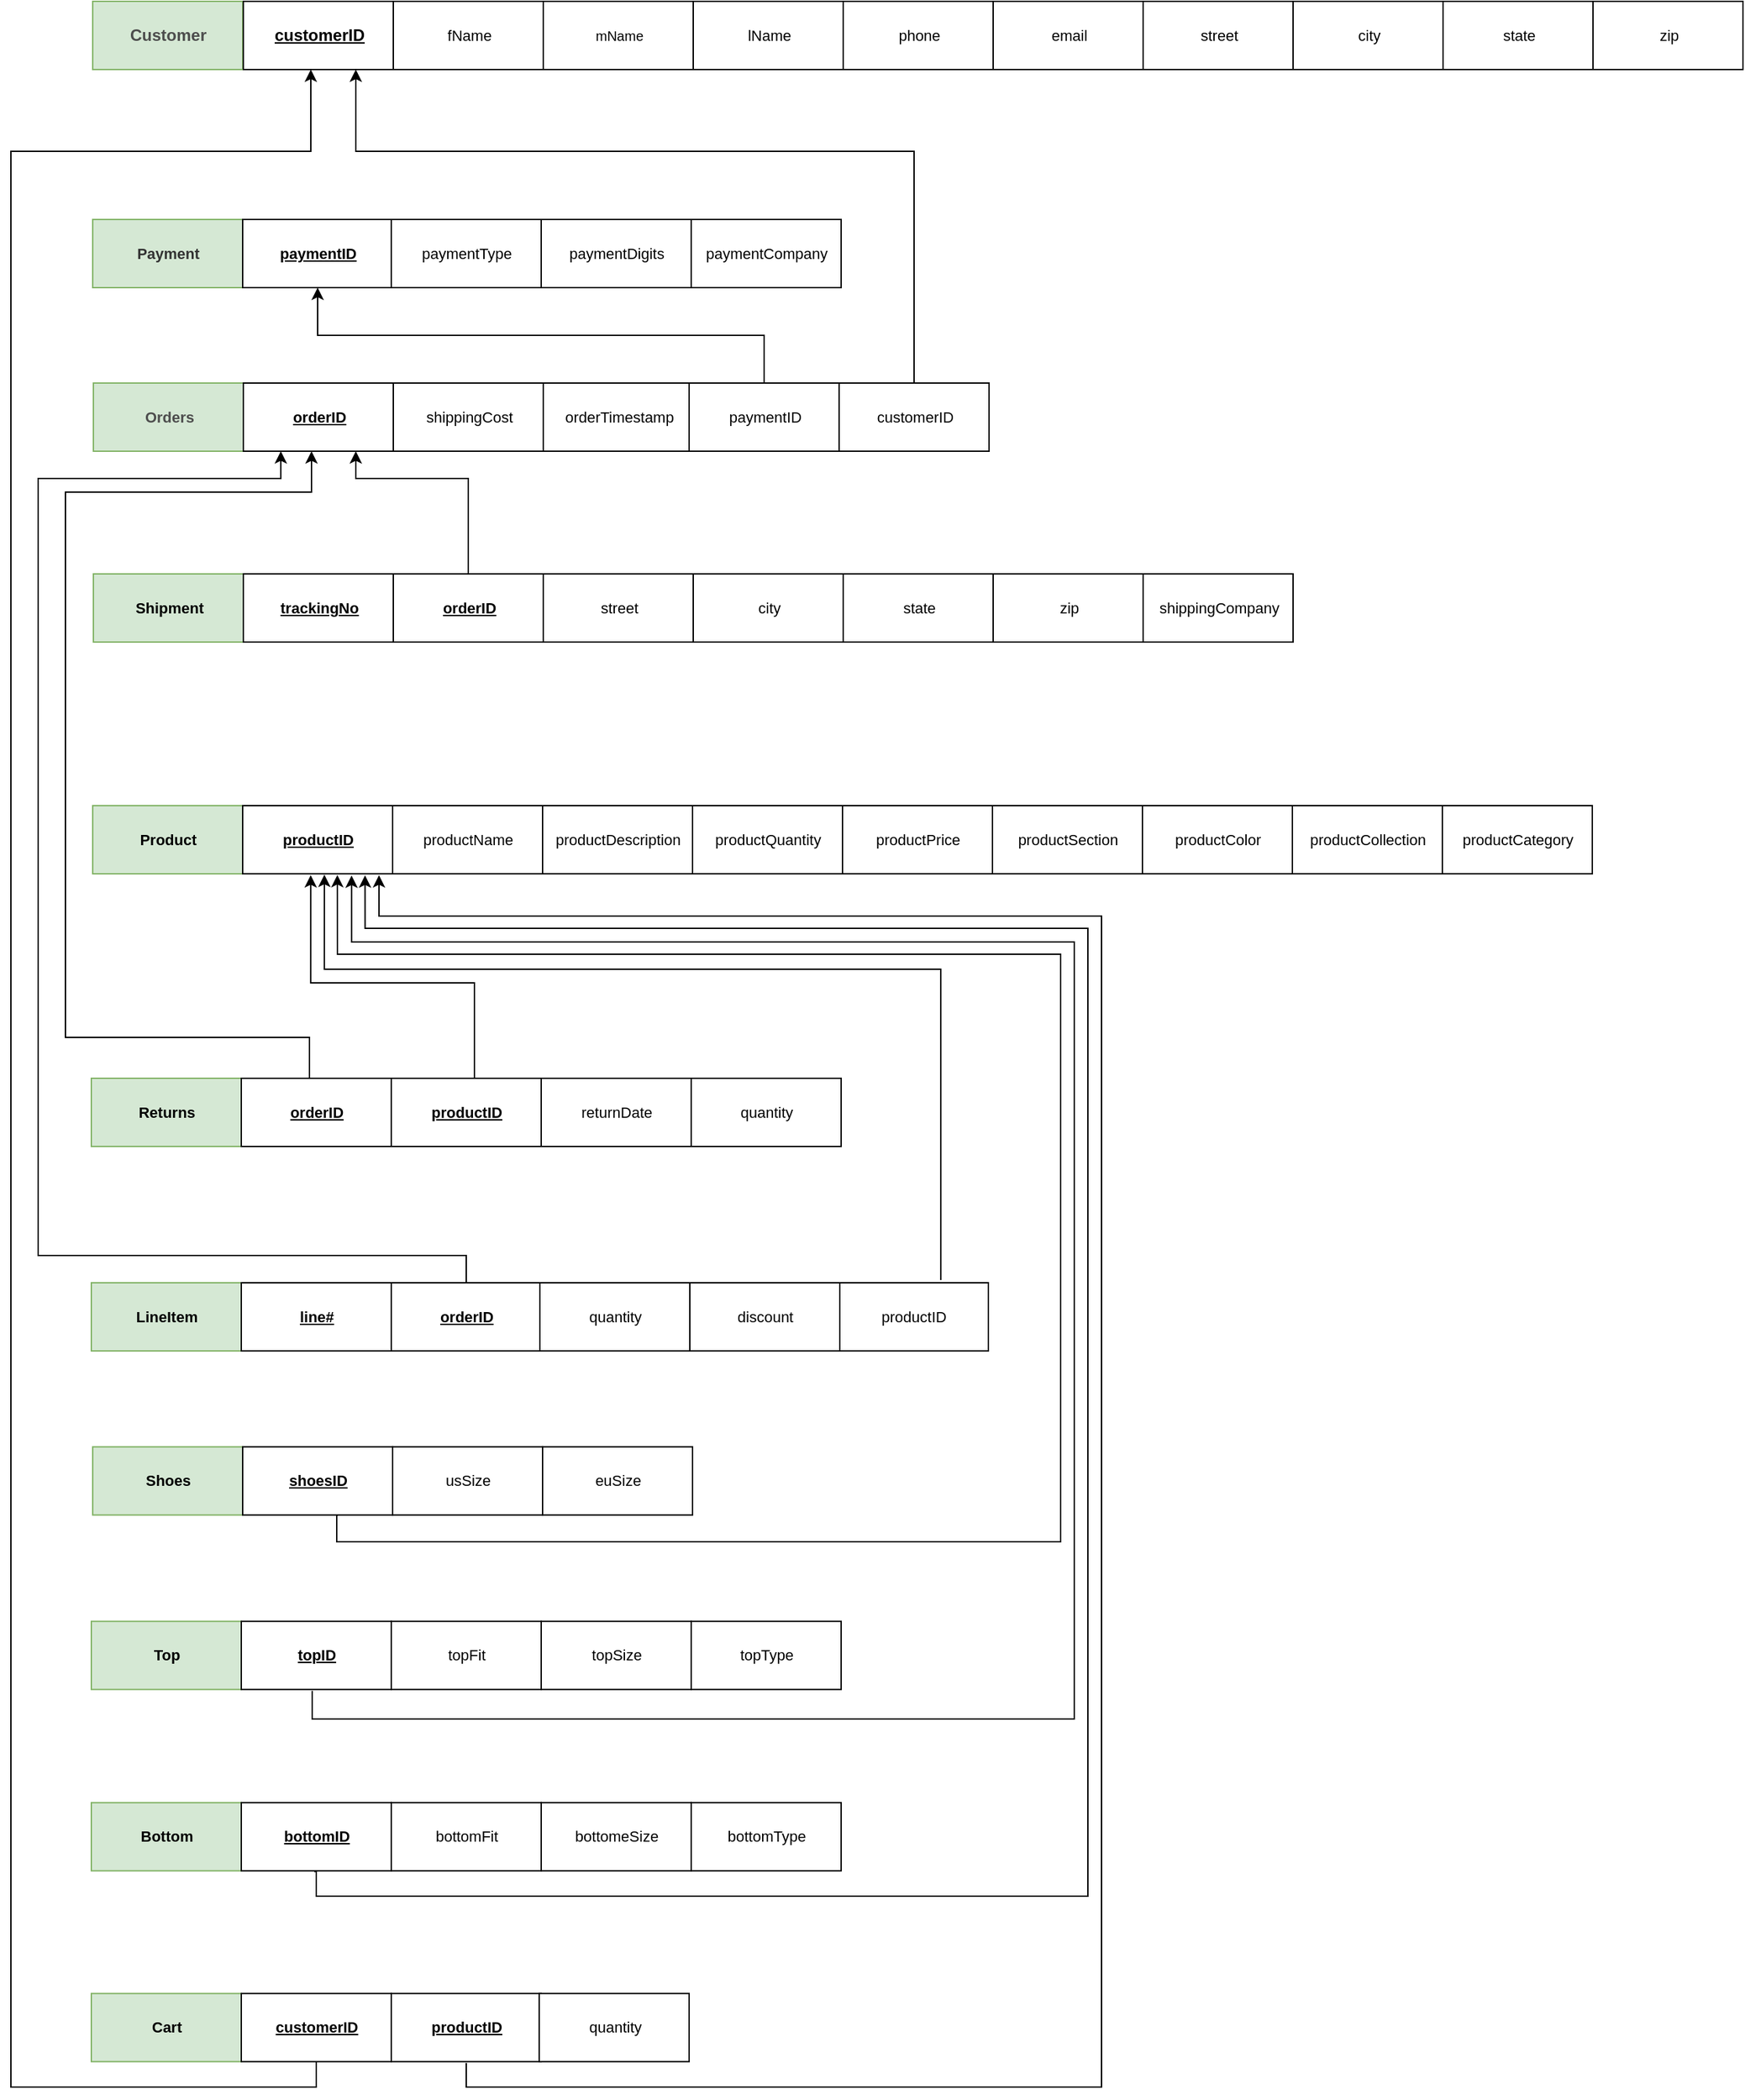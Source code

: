 <mxfile version="16.6.6" type="github">
  <diagram id="XVf6cMPkmsaE1dFnUmuw" name="Page-1">
    <mxGraphModel dx="666" dy="1475" grid="1" gridSize="10" guides="1" tooltips="1" connect="1" arrows="1" fold="1" page="1" pageScale="1" pageWidth="1100" pageHeight="850" math="0" shadow="0">
      <root>
        <mxCell id="0" />
        <mxCell id="1" parent="0" />
        <mxCell id="RwjBt87DDW_TiBrwf7uw-2" value="&lt;span&gt;Customer&lt;/span&gt;" style="html=1;fillColor=#d5e8d4;strokeColor=#82b366;fontStyle=1;fontColor=#4D4D4D;" parent="1" vertex="1">
          <mxGeometry x="80" y="-40" width="110" height="50" as="geometry" />
        </mxCell>
        <mxCell id="RwjBt87DDW_TiBrwf7uw-3" value="&lt;u&gt;customerID&lt;/u&gt;" style="html=1;fontStyle=1" parent="1" vertex="1">
          <mxGeometry x="190.5" y="-40" width="110" height="50" as="geometry" />
        </mxCell>
        <mxCell id="RwjBt87DDW_TiBrwf7uw-5" value="&lt;font style=&quot;font-size: 11px&quot;&gt;fName&lt;/font&gt;" style="html=1;" parent="1" vertex="1">
          <mxGeometry x="300.5" y="-40" width="110" height="50" as="geometry" />
        </mxCell>
        <mxCell id="RwjBt87DDW_TiBrwf7uw-6" value="&lt;font style=&quot;font-size: 10px&quot;&gt;mName&lt;/font&gt;" style="html=1;" parent="1" vertex="1">
          <mxGeometry x="410.5" y="-40" width="110" height="50" as="geometry" />
        </mxCell>
        <mxCell id="RwjBt87DDW_TiBrwf7uw-7" value="lName" style="html=1;fontSize=11;" parent="1" vertex="1">
          <mxGeometry x="520.5" y="-40" width="110" height="50" as="geometry" />
        </mxCell>
        <mxCell id="RwjBt87DDW_TiBrwf7uw-8" value="phone" style="html=1;fontSize=11;" parent="1" vertex="1">
          <mxGeometry x="630.5" y="-40" width="110" height="50" as="geometry" />
        </mxCell>
        <mxCell id="RwjBt87DDW_TiBrwf7uw-9" value="email" style="html=1;fontSize=11;" parent="1" vertex="1">
          <mxGeometry x="740.5" y="-40" width="110" height="50" as="geometry" />
        </mxCell>
        <mxCell id="RwjBt87DDW_TiBrwf7uw-10" value="street" style="html=1;fontSize=11;" parent="1" vertex="1">
          <mxGeometry x="850.5" y="-40" width="110" height="50" as="geometry" />
        </mxCell>
        <mxCell id="RwjBt87DDW_TiBrwf7uw-12" value="city" style="html=1;fontSize=11;" parent="1" vertex="1">
          <mxGeometry x="960.5" y="-40" width="110" height="50" as="geometry" />
        </mxCell>
        <mxCell id="RwjBt87DDW_TiBrwf7uw-14" value="state" style="html=1;fontSize=11;" parent="1" vertex="1">
          <mxGeometry x="1070.5" y="-40" width="110" height="50" as="geometry" />
        </mxCell>
        <mxCell id="RwjBt87DDW_TiBrwf7uw-15" value="zip" style="html=1;fontSize=11;" parent="1" vertex="1">
          <mxGeometry x="1180.5" y="-40" width="110" height="50" as="geometry" />
        </mxCell>
        <mxCell id="RwjBt87DDW_TiBrwf7uw-20" value="&lt;b&gt;Payment&lt;/b&gt;" style="html=1;fontSize=11;labelBackgroundColor=none;fillColor=#d5e8d4;strokeColor=#82b366;fontColor=#333333;" parent="1" vertex="1">
          <mxGeometry x="80" y="120" width="110" height="50" as="geometry" />
        </mxCell>
        <mxCell id="RwjBt87DDW_TiBrwf7uw-21" value="&lt;u&gt;paymentID&lt;/u&gt;" style="html=1;fontSize=11;fontStyle=1" parent="1" vertex="1">
          <mxGeometry x="190" y="120" width="110" height="50" as="geometry" />
        </mxCell>
        <mxCell id="RwjBt87DDW_TiBrwf7uw-22" value="paymentType" style="html=1;fontSize=11;" parent="1" vertex="1">
          <mxGeometry x="299" y="120" width="110" height="50" as="geometry" />
        </mxCell>
        <mxCell id="RwjBt87DDW_TiBrwf7uw-23" value="paymentDigits" style="html=1;fontSize=11;" parent="1" vertex="1">
          <mxGeometry x="409" y="120" width="110" height="50" as="geometry" />
        </mxCell>
        <mxCell id="RwjBt87DDW_TiBrwf7uw-24" value="paymentCompany" style="html=1;fontSize=11;" parent="1" vertex="1">
          <mxGeometry x="519" y="120" width="110" height="50" as="geometry" />
        </mxCell>
        <mxCell id="RwjBt87DDW_TiBrwf7uw-25" value="&lt;b&gt;Orders&lt;/b&gt;" style="html=1;fontSize=11;fillColor=#d5e8d4;strokeColor=#82b366;fontColor=#4D4D4D;" parent="1" vertex="1">
          <mxGeometry x="80.5" y="240" width="110" height="50" as="geometry" />
        </mxCell>
        <mxCell id="RwjBt87DDW_TiBrwf7uw-26" value="&lt;u&gt;orderID&lt;/u&gt;" style="html=1;fontSize=11;fontStyle=1" parent="1" vertex="1">
          <mxGeometry x="190.5" y="240" width="110" height="50" as="geometry" />
        </mxCell>
        <mxCell id="D54AwepfrR_1NZmLBoPf-5" style="edgeStyle=orthogonalEdgeStyle;rounded=0;orthogonalLoop=1;jettySize=auto;html=1;exitX=0.5;exitY=0;exitDx=0;exitDy=0;entryX=0.75;entryY=1;entryDx=0;entryDy=0;" edge="1" parent="1" source="RwjBt87DDW_TiBrwf7uw-27" target="RwjBt87DDW_TiBrwf7uw-3">
          <mxGeometry relative="1" as="geometry">
            <mxPoint x="270" y="40" as="targetPoint" />
            <Array as="points">
              <mxPoint x="683" y="70" />
              <mxPoint x="273" y="70" />
            </Array>
          </mxGeometry>
        </mxCell>
        <mxCell id="RwjBt87DDW_TiBrwf7uw-27" value="customerID" style="html=1;fontSize=11;" parent="1" vertex="1">
          <mxGeometry x="627.5" y="240" width="110" height="50" as="geometry" />
        </mxCell>
        <mxCell id="RwjBt87DDW_TiBrwf7uw-28" value="orderTimestamp" style="html=1;fontSize=11;" parent="1" vertex="1">
          <mxGeometry x="410.5" y="240" width="110" height="50" as="geometry" />
        </mxCell>
        <mxCell id="RwjBt87DDW_TiBrwf7uw-31" value="&lt;b&gt;Shipment&lt;/b&gt;" style="html=1;fontSize=11;fillColor=#d5e8d4;strokeColor=#82b366;" parent="1" vertex="1">
          <mxGeometry x="80.5" y="380" width="110" height="50" as="geometry" />
        </mxCell>
        <mxCell id="RwjBt87DDW_TiBrwf7uw-32" value="&lt;u&gt;trackingNo&lt;/u&gt;" style="html=1;fontSize=11;fontStyle=1" parent="1" vertex="1">
          <mxGeometry x="190.5" y="380" width="110" height="50" as="geometry" />
        </mxCell>
        <mxCell id="D54AwepfrR_1NZmLBoPf-6" style="edgeStyle=orthogonalEdgeStyle;rounded=0;orthogonalLoop=1;jettySize=auto;html=1;exitX=0.5;exitY=0;exitDx=0;exitDy=0;entryX=0.75;entryY=1;entryDx=0;entryDy=0;" edge="1" parent="1" source="RwjBt87DDW_TiBrwf7uw-33" target="RwjBt87DDW_TiBrwf7uw-26">
          <mxGeometry relative="1" as="geometry">
            <Array as="points">
              <mxPoint x="356" y="310" />
              <mxPoint x="273" y="310" />
            </Array>
          </mxGeometry>
        </mxCell>
        <mxCell id="RwjBt87DDW_TiBrwf7uw-33" value="&lt;u&gt;orderID&lt;/u&gt;" style="html=1;fontSize=11;fontStyle=1" parent="1" vertex="1">
          <mxGeometry x="300.5" y="380" width="110" height="50" as="geometry" />
        </mxCell>
        <mxCell id="RwjBt87DDW_TiBrwf7uw-34" value="street" style="html=1;fontSize=11;" parent="1" vertex="1">
          <mxGeometry x="410.5" y="380" width="110" height="50" as="geometry" />
        </mxCell>
        <mxCell id="RwjBt87DDW_TiBrwf7uw-35" value="city" style="html=1;fontSize=11;" parent="1" vertex="1">
          <mxGeometry x="520.5" y="380" width="110" height="50" as="geometry" />
        </mxCell>
        <mxCell id="RwjBt87DDW_TiBrwf7uw-36" value="shippingCost" style="html=1;fontSize=11;" parent="1" vertex="1">
          <mxGeometry x="300.5" y="240" width="110" height="50" as="geometry" />
        </mxCell>
        <mxCell id="RwjBt87DDW_TiBrwf7uw-39" value="zip" style="html=1;fontSize=11;" parent="1" vertex="1">
          <mxGeometry x="740.5" y="380" width="110" height="50" as="geometry" />
        </mxCell>
        <mxCell id="RwjBt87DDW_TiBrwf7uw-40" value="state" style="html=1;fontSize=11;" parent="1" vertex="1">
          <mxGeometry x="630.5" y="380" width="110" height="50" as="geometry" />
        </mxCell>
        <mxCell id="RwjBt87DDW_TiBrwf7uw-47" value="&lt;b&gt;LineItem&lt;/b&gt;" style="html=1;fontSize=11;fillColor=#d5e8d4;strokeColor=#82b366;" parent="1" vertex="1">
          <mxGeometry x="79" y="900" width="110" height="50" as="geometry" />
        </mxCell>
        <mxCell id="RwjBt87DDW_TiBrwf7uw-48" value="&lt;u&gt;line#&lt;/u&gt;" style="html=1;fontSize=11;fontStyle=1" parent="1" vertex="1">
          <mxGeometry x="189" y="900" width="110" height="50" as="geometry" />
        </mxCell>
        <mxCell id="D54AwepfrR_1NZmLBoPf-17" style="edgeStyle=orthogonalEdgeStyle;rounded=0;orthogonalLoop=1;jettySize=auto;html=1;exitX=0.5;exitY=0;exitDx=0;exitDy=0;entryX=0.25;entryY=1;entryDx=0;entryDy=0;" edge="1" parent="1" source="RwjBt87DDW_TiBrwf7uw-49" target="RwjBt87DDW_TiBrwf7uw-26">
          <mxGeometry relative="1" as="geometry">
            <mxPoint x="40" y="720" as="targetPoint" />
            <Array as="points">
              <mxPoint x="354" y="880" />
              <mxPoint x="40" y="880" />
              <mxPoint x="40" y="310" />
              <mxPoint x="218" y="310" />
            </Array>
          </mxGeometry>
        </mxCell>
        <mxCell id="RwjBt87DDW_TiBrwf7uw-49" value="&lt;u&gt;orderID&lt;/u&gt;" style="html=1;fontSize=11;fontStyle=1" parent="1" vertex="1">
          <mxGeometry x="299" y="900" width="110" height="50" as="geometry" />
        </mxCell>
        <mxCell id="D54AwepfrR_1NZmLBoPf-15" style="edgeStyle=orthogonalEdgeStyle;rounded=0;orthogonalLoop=1;jettySize=auto;html=1;exitX=0.683;exitY=-0.04;exitDx=0;exitDy=0;entryX=0.354;entryY=1.053;entryDx=0;entryDy=0;entryPerimeter=0;exitPerimeter=0;" edge="1" parent="1" source="RwjBt87DDW_TiBrwf7uw-51">
          <mxGeometry relative="1" as="geometry">
            <mxPoint x="703" y="898" as="sourcePoint" />
            <mxPoint x="249.94" y="600.65" as="targetPoint" />
            <Array as="points">
              <mxPoint x="702" y="670" />
              <mxPoint x="250" y="670" />
            </Array>
          </mxGeometry>
        </mxCell>
        <mxCell id="RwjBt87DDW_TiBrwf7uw-51" value="productID" style="html=1;fontSize=11;" parent="1" vertex="1">
          <mxGeometry x="627" y="900" width="110" height="50" as="geometry" />
        </mxCell>
        <mxCell id="RwjBt87DDW_TiBrwf7uw-52" value="discount" style="html=1;fontSize=11;" parent="1" vertex="1">
          <mxGeometry x="518" y="900" width="110" height="50" as="geometry" />
        </mxCell>
        <mxCell id="RwjBt87DDW_TiBrwf7uw-53" value="quantity" style="html=1;fontSize=11;" parent="1" vertex="1">
          <mxGeometry x="408" y="900" width="110" height="50" as="geometry" />
        </mxCell>
        <mxCell id="RwjBt87DDW_TiBrwf7uw-58" value="&lt;b&gt;Returns&lt;/b&gt;" style="html=1;fontSize=11;fillColor=#d5e8d4;strokeColor=#82b366;" parent="1" vertex="1">
          <mxGeometry x="79" y="750" width="110" height="50" as="geometry" />
        </mxCell>
        <mxCell id="D54AwepfrR_1NZmLBoPf-14" style="edgeStyle=orthogonalEdgeStyle;rounded=0;orthogonalLoop=1;jettySize=auto;html=1;exitX=0.5;exitY=0;exitDx=0;exitDy=0;entryX=0.5;entryY=1;entryDx=0;entryDy=0;" edge="1" parent="1">
          <mxGeometry relative="1" as="geometry">
            <mxPoint x="239" y="750" as="sourcePoint" />
            <mxPoint x="240.5" y="290" as="targetPoint" />
            <Array as="points">
              <mxPoint x="239" y="720" />
              <mxPoint x="60" y="720" />
              <mxPoint x="60" y="320" />
              <mxPoint x="241" y="320" />
            </Array>
          </mxGeometry>
        </mxCell>
        <mxCell id="RwjBt87DDW_TiBrwf7uw-59" value="&lt;u&gt;orderID&lt;/u&gt;" style="html=1;fontSize=11;fontStyle=1" parent="1" vertex="1">
          <mxGeometry x="189" y="750" width="110" height="50" as="geometry" />
        </mxCell>
        <mxCell id="D54AwepfrR_1NZmLBoPf-16" style="edgeStyle=orthogonalEdgeStyle;rounded=0;orthogonalLoop=1;jettySize=auto;html=1;entryX=0.381;entryY=1.08;entryDx=0;entryDy=0;entryPerimeter=0;exitX=0.5;exitY=0;exitDx=0;exitDy=0;" edge="1" parent="1">
          <mxGeometry relative="1" as="geometry">
            <mxPoint x="363" y="750" as="sourcePoint" />
            <mxPoint x="239.91" y="601" as="targetPoint" />
            <Array as="points">
              <mxPoint x="360" y="750" />
              <mxPoint x="360" y="680" />
              <mxPoint x="240" y="680" />
            </Array>
          </mxGeometry>
        </mxCell>
        <mxCell id="RwjBt87DDW_TiBrwf7uw-60" value="&lt;u&gt;productID&lt;/u&gt;" style="html=1;fontSize=11;fontStyle=1" parent="1" vertex="1">
          <mxGeometry x="299" y="750" width="110" height="50" as="geometry" />
        </mxCell>
        <mxCell id="RwjBt87DDW_TiBrwf7uw-61" value="returnDate" style="html=1;fontSize=11;" parent="1" vertex="1">
          <mxGeometry x="409" y="750" width="110" height="50" as="geometry" />
        </mxCell>
        <mxCell id="RwjBt87DDW_TiBrwf7uw-94" value="&lt;b&gt;Shoes&lt;/b&gt;" style="html=1;fontSize=11;fillColor=#d5e8d4;strokeColor=#82b366;" parent="1" vertex="1">
          <mxGeometry x="80" y="1020.35" width="110" height="50" as="geometry" />
        </mxCell>
        <mxCell id="8wOWExM0Wy5B-CElI9bP-14" style="edgeStyle=orthogonalEdgeStyle;rounded=0;orthogonalLoop=1;jettySize=auto;html=1;exitX=0.5;exitY=1;exitDx=0;exitDy=0;entryX=0.595;entryY=1.037;entryDx=0;entryDy=0;entryPerimeter=0;" parent="1" edge="1">
          <mxGeometry relative="1" as="geometry">
            <mxPoint x="259.45" y="600.85" as="targetPoint" />
            <Array as="points">
              <mxPoint x="259" y="1070" />
              <mxPoint x="259" y="1090" />
              <mxPoint x="790" y="1090" />
              <mxPoint x="790" y="659" />
              <mxPoint x="260" y="659" />
            </Array>
            <mxPoint x="260" y="1070.35" as="sourcePoint" />
          </mxGeometry>
        </mxCell>
        <mxCell id="RwjBt87DDW_TiBrwf7uw-95" value="&lt;u&gt;shoesID&lt;/u&gt;" style="html=1;fontSize=11;fontStyle=1" parent="1" vertex="1">
          <mxGeometry x="190" y="1020.35" width="110" height="50" as="geometry" />
        </mxCell>
        <mxCell id="RwjBt87DDW_TiBrwf7uw-96" value="usSize" style="html=1;fontSize=11;" parent="1" vertex="1">
          <mxGeometry x="300" y="1020.35" width="110" height="50" as="geometry" />
        </mxCell>
        <mxCell id="RwjBt87DDW_TiBrwf7uw-97" value="euSize" style="html=1;fontSize=11;" parent="1" vertex="1">
          <mxGeometry x="410" y="1020.35" width="110" height="50" as="geometry" />
        </mxCell>
        <mxCell id="RwjBt87DDW_TiBrwf7uw-98" value="&lt;b&gt;Top&lt;/b&gt;" style="html=1;fontSize=11;fillColor=#d5e8d4;strokeColor=#82b366;" parent="1" vertex="1">
          <mxGeometry x="79" y="1148.35" width="110" height="50" as="geometry" />
        </mxCell>
        <mxCell id="8wOWExM0Wy5B-CElI9bP-15" style="edgeStyle=orthogonalEdgeStyle;rounded=0;orthogonalLoop=1;jettySize=auto;html=1;exitX=0.5;exitY=1;exitDx=0;exitDy=0;entryX=0.708;entryY=1.025;entryDx=0;entryDy=0;entryPerimeter=0;" parent="1" edge="1">
          <mxGeometry relative="1" as="geometry">
            <Array as="points">
              <mxPoint x="241" y="1220" />
              <mxPoint x="800" y="1220" />
              <mxPoint x="800" y="650" />
              <mxPoint x="270" y="650" />
            </Array>
            <mxPoint x="241" y="1199.35" as="sourcePoint" />
            <mxPoint x="269.88" y="601.25" as="targetPoint" />
          </mxGeometry>
        </mxCell>
        <mxCell id="RwjBt87DDW_TiBrwf7uw-99" value="&lt;u&gt;topID&lt;/u&gt;" style="html=1;fontSize=11;fontStyle=1" parent="1" vertex="1">
          <mxGeometry x="189" y="1148.35" width="110" height="50" as="geometry" />
        </mxCell>
        <mxCell id="RwjBt87DDW_TiBrwf7uw-100" value="topFit" style="html=1;fontSize=11;" parent="1" vertex="1">
          <mxGeometry x="299" y="1148.35" width="110" height="50" as="geometry" />
        </mxCell>
        <mxCell id="RwjBt87DDW_TiBrwf7uw-101" value="topSize" style="html=1;fontSize=11;" parent="1" vertex="1">
          <mxGeometry x="409" y="1148.35" width="110" height="50" as="geometry" />
        </mxCell>
        <mxCell id="RwjBt87DDW_TiBrwf7uw-103" value="topType" style="html=1;fontSize=11;" parent="1" vertex="1">
          <mxGeometry x="519" y="1148.35" width="110" height="50" as="geometry" />
        </mxCell>
        <mxCell id="RwjBt87DDW_TiBrwf7uw-104" value="&lt;b&gt;Bottom&lt;/b&gt;" style="html=1;fontSize=11;fillColor=#d5e8d4;strokeColor=#82b366;" parent="1" vertex="1">
          <mxGeometry x="79" y="1281.35" width="110" height="50" as="geometry" />
        </mxCell>
        <mxCell id="8wOWExM0Wy5B-CElI9bP-17" style="edgeStyle=orthogonalEdgeStyle;rounded=0;orthogonalLoop=1;jettySize=auto;html=1;exitX=0.5;exitY=1;exitDx=0;exitDy=0;entryX=0.816;entryY=1.023;entryDx=0;entryDy=0;entryPerimeter=0;" parent="1" target="RwjBt87DDW_TiBrwf7uw-112" edge="1">
          <mxGeometry relative="1" as="geometry">
            <Array as="points">
              <mxPoint x="243" y="1330" />
              <mxPoint x="244" y="1330" />
              <mxPoint x="244" y="1350" />
              <mxPoint x="810" y="1350" />
              <mxPoint x="810" y="640" />
              <mxPoint x="280" y="640" />
            </Array>
            <mxPoint x="243" y="1332.35" as="sourcePoint" />
            <mxPoint x="278.98" y="402.35" as="targetPoint" />
          </mxGeometry>
        </mxCell>
        <mxCell id="RwjBt87DDW_TiBrwf7uw-105" value="&lt;u&gt;bottomID&lt;/u&gt;" style="html=1;fontSize=11;fontStyle=1" parent="1" vertex="1">
          <mxGeometry x="189" y="1281.35" width="110" height="50" as="geometry" />
        </mxCell>
        <mxCell id="RwjBt87DDW_TiBrwf7uw-106" value="bottomFit" style="html=1;fontSize=11;" parent="1" vertex="1">
          <mxGeometry x="299" y="1281.35" width="110" height="50" as="geometry" />
        </mxCell>
        <mxCell id="RwjBt87DDW_TiBrwf7uw-107" value="bottomeSize" style="html=1;fontSize=11;" parent="1" vertex="1">
          <mxGeometry x="409" y="1281.35" width="110" height="50" as="geometry" />
        </mxCell>
        <mxCell id="RwjBt87DDW_TiBrwf7uw-108" value="bottomType" style="html=1;fontSize=11;" parent="1" vertex="1">
          <mxGeometry x="519" y="1281.35" width="110" height="50" as="geometry" />
        </mxCell>
        <mxCell id="RwjBt87DDW_TiBrwf7uw-111" value="&lt;b&gt;Product&lt;/b&gt;" style="html=1;fontSize=11;fillColor=#d5e8d4;strokeColor=#82b366;" parent="1" vertex="1">
          <mxGeometry x="80" y="550" width="110" height="50" as="geometry" />
        </mxCell>
        <mxCell id="RwjBt87DDW_TiBrwf7uw-112" value="&lt;u&gt;productID&lt;/u&gt;" style="html=1;fontSize=11;fontStyle=1" parent="1" vertex="1">
          <mxGeometry x="190" y="550" width="110" height="50" as="geometry" />
        </mxCell>
        <mxCell id="RwjBt87DDW_TiBrwf7uw-113" value="productName" style="html=1;fontSize=11;" parent="1" vertex="1">
          <mxGeometry x="300" y="550" width="110" height="50" as="geometry" />
        </mxCell>
        <mxCell id="RwjBt87DDW_TiBrwf7uw-114" value="productDescription" style="html=1;fontSize=11;" parent="1" vertex="1">
          <mxGeometry x="410" y="550" width="110" height="50" as="geometry" />
        </mxCell>
        <mxCell id="RwjBt87DDW_TiBrwf7uw-115" value="productQuantity" style="html=1;fontSize=11;" parent="1" vertex="1">
          <mxGeometry x="520" y="550" width="110" height="50" as="geometry" />
        </mxCell>
        <mxCell id="RwjBt87DDW_TiBrwf7uw-116" value="productPrice" style="html=1;fontSize=11;" parent="1" vertex="1">
          <mxGeometry x="630" y="550" width="110" height="50" as="geometry" />
        </mxCell>
        <mxCell id="RwjBt87DDW_TiBrwf7uw-117" value="productSection" style="html=1;fontSize=11;" parent="1" vertex="1">
          <mxGeometry x="740" y="550" width="110" height="50" as="geometry" />
        </mxCell>
        <mxCell id="RwjBt87DDW_TiBrwf7uw-118" value="productColor" style="html=1;fontSize=11;" parent="1" vertex="1">
          <mxGeometry x="850" y="550" width="110" height="50" as="geometry" />
        </mxCell>
        <mxCell id="RwjBt87DDW_TiBrwf7uw-119" value="productCollection" style="html=1;fontSize=11;" parent="1" vertex="1">
          <mxGeometry x="960" y="550" width="110" height="50" as="geometry" />
        </mxCell>
        <mxCell id="RwjBt87DDW_TiBrwf7uw-120" value="productCategory" style="html=1;fontSize=11;" parent="1" vertex="1">
          <mxGeometry x="1070" y="550" width="110" height="50" as="geometry" />
        </mxCell>
        <mxCell id="RwjBt87DDW_TiBrwf7uw-122" value="&lt;b&gt;Cart&lt;/b&gt;" style="html=1;fontSize=11;fillColor=#d5e8d4;strokeColor=#82b366;" parent="1" vertex="1">
          <mxGeometry x="79" y="1421.35" width="110" height="50" as="geometry" />
        </mxCell>
        <mxCell id="X8R_7NBN2Ok8TuAAetcp-6" style="edgeStyle=orthogonalEdgeStyle;rounded=0;orthogonalLoop=1;jettySize=auto;html=1;exitX=0.5;exitY=1;exitDx=0;exitDy=0;" parent="1" source="RwjBt87DDW_TiBrwf7uw-123" edge="1">
          <mxGeometry relative="1" as="geometry">
            <Array as="points">
              <mxPoint x="244" y="1490" />
              <mxPoint x="20" y="1490" />
              <mxPoint x="20" y="70" />
              <mxPoint x="240" y="70" />
            </Array>
            <mxPoint x="240" y="10" as="targetPoint" />
          </mxGeometry>
        </mxCell>
        <mxCell id="RwjBt87DDW_TiBrwf7uw-123" value="&lt;u&gt;customerID&lt;/u&gt;" style="html=1;fontSize=11;fontStyle=1" parent="1" vertex="1">
          <mxGeometry x="189" y="1421.35" width="110" height="50" as="geometry" />
        </mxCell>
        <mxCell id="X8R_7NBN2Ok8TuAAetcp-5" style="edgeStyle=orthogonalEdgeStyle;rounded=0;orthogonalLoop=1;jettySize=auto;html=1;exitX=0.5;exitY=1;exitDx=0;exitDy=0;" parent="1" edge="1">
          <mxGeometry relative="1" as="geometry">
            <mxPoint x="290" y="601" as="targetPoint" />
            <Array as="points">
              <mxPoint x="354" y="1490" />
              <mxPoint x="820" y="1490" />
              <mxPoint x="820" y="631" />
              <mxPoint x="290" y="631" />
            </Array>
            <mxPoint x="354" y="1472.35" as="sourcePoint" />
          </mxGeometry>
        </mxCell>
        <mxCell id="RwjBt87DDW_TiBrwf7uw-124" value="&lt;u&gt;productID&lt;/u&gt;" style="html=1;fontSize=11;fontStyle=1" parent="1" vertex="1">
          <mxGeometry x="299" y="1421.35" width="110" height="50" as="geometry" />
        </mxCell>
        <mxCell id="X8R_7NBN2Ok8TuAAetcp-2" value="quantity" style="html=1;fontSize=11;" parent="1" vertex="1">
          <mxGeometry x="519" y="750" width="110" height="50" as="geometry" />
        </mxCell>
        <mxCell id="D54AwepfrR_1NZmLBoPf-4" style="edgeStyle=orthogonalEdgeStyle;rounded=0;orthogonalLoop=1;jettySize=auto;html=1;exitX=0.5;exitY=0;exitDx=0;exitDy=0;entryX=0.5;entryY=1;entryDx=0;entryDy=0;" edge="1" parent="1" source="D54AwepfrR_1NZmLBoPf-2" target="RwjBt87DDW_TiBrwf7uw-21">
          <mxGeometry relative="1" as="geometry" />
        </mxCell>
        <mxCell id="D54AwepfrR_1NZmLBoPf-2" value="paymentID" style="html=1;fontSize=11;" vertex="1" parent="1">
          <mxGeometry x="517.5" y="240" width="110" height="50" as="geometry" />
        </mxCell>
        <mxCell id="D54AwepfrR_1NZmLBoPf-7" value="shippingCompany" style="html=1;fontSize=11;" vertex="1" parent="1">
          <mxGeometry x="850.5" y="380" width="110" height="50" as="geometry" />
        </mxCell>
        <mxCell id="D54AwepfrR_1NZmLBoPf-9" value="quantity" style="html=1;fontSize=11;" vertex="1" parent="1">
          <mxGeometry x="407.5" y="1421.35" width="110" height="50" as="geometry" />
        </mxCell>
      </root>
    </mxGraphModel>
  </diagram>
</mxfile>
